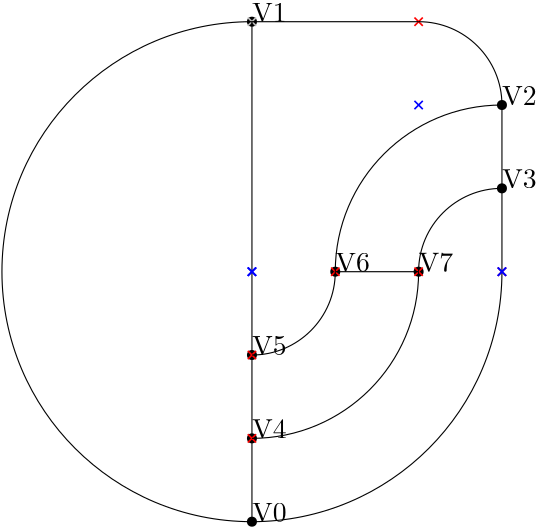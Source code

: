 <?xml version="1.0"?>
    <!DOCTYPE ipe SYSTEM "ipe.dtd">
    <ipe version="70005" creator="Ipe 7.1.4">
    <info created="D:20131106154934" modified="D:20131106160041"/>
    <preamble>\usepackage[english]{babel}</preamble>
    <ipestyle name="basic">
    <symbol name="arrow/arc(spx)">
    <path stroke="sym-stroke" fill="sym-stroke" pen="sym-pen">
    0 0 m
    -1 0.333 l
    -1 -0.333 l
    h
    </path>
    </symbol>
    <symbol name="arrow/farc(spx)">
    <path stroke="sym-stroke" fill="white" pen="sym-pen">
    0 0 m
    -1 0.333 l
    -1 -0.333 l
    h
    </path>
    </symbol>
    <symbol name="mark/circle(sx)" transformations="translations">
    <path fill="sym-stroke">
    0.6 0 0 0.6 0 0 e
    0.4 0 0 0.4 0 0 e
    </path>
    </symbol>
    <symbol name="mark/disk(sx)" transformations="translations">
    <path fill="sym-stroke">
    0.6 0 0 0.6 0 0 e
    </path>
    </symbol>
    <symbol name="mark/fdisk(sfx)" transformations="translations">
    <group>
    <path fill="sym-fill">
    0.5 0 0 0.5 0 0 e
    </path>
    <path fill="sym-stroke" fillrule="eofill">
    0.6 0 0 0.6 0 0 e
    0.4 0 0 0.4 0 0 e
    </path>
    </group>
    </symbol>
    <symbol name="mark/box(sx)" transformations="translations">
    <path fill="sym-stroke" fillrule="eofill">
    -0.6 -0.6 m
    0.6 -0.6 l
    0.6 0.6 l
    -0.6 0.6 l
    h
    -0.4 -0.4 m
    0.4 -0.4 l
    0.4 0.4 l
    -0.4 0.4 l
    h
    </path>
    </symbol>
    <symbol name="mark/square(sx)" transformations="translations">
    <path fill="sym-stroke">
    -0.6 -0.6 m
    0.6 -0.6 l
    0.6 0.6 l
    -0.6 0.6 l
    h
    </path>
    </symbol>
    <symbol name="mark/fsquare(sfx)" transformations="translations">
    <group>
    <path fill="sym-fill">
    -0.5 -0.5 m
    0.5 -0.5 l
    0.5 0.5 l
    -0.5 0.5 l
    h
    </path>
    <path fill="sym-stroke" fillrule="eofill">
    -0.6 -0.6 m
    0.6 -0.6 l
    0.6 0.6 l
    -0.6 0.6 l
    h
    -0.4 -0.4 m
    0.4 -0.4 l
    0.4 0.4 l
    -0.4 0.4 l
    h
    </path>
    </group>
    </symbol>
    <symbol name="mark/cross(sx)" transformations="translations">
    <group>
    <path fill="sym-stroke">
    -0.43 -0.57 m
    0.57 0.43 l
    0.43 0.57 l
    -0.57 -0.43 l
    h
    </path>
    <path fill="sym-stroke">
    -0.43 0.57 m
    0.57 -0.43 l
    0.43 -0.57 l
    -0.57 0.43 l
    h
    </path>
    </group>
    </symbol>
    <symbol name="arrow/fnormal(spx)">
    <path stroke="sym-stroke" fill="white" pen="sym-pen">
    0 0 m
    -1 0.333 l
    -1 -0.333 l
    h
    </path>
    </symbol>
    <symbol name="arrow/pointed(spx)">
    <path stroke="sym-stroke" fill="sym-stroke" pen="sym-pen">
    0 0 m
    -1 0.333 l
    -0.8 0 l
    -1 -0.333 l
    h
    </path>
    </symbol>
    <symbol name="arrow/fpointed(spx)">
    <path stroke="sym-stroke" fill="white" pen="sym-pen">
    0 0 m
    -1 0.333 l
    -0.8 0 l
    -1 -0.333 l
    h
    </path>
    </symbol>
    <symbol name="arrow/linear(spx)">
    <path stroke="sym-stroke" pen="sym-pen">
    -1 0.333 m
    0 0 l
    -1 -0.333 l
    </path>
    </symbol>
    <symbol name="arrow/fdouble(spx)">
    <path stroke="sym-stroke" fill="white" pen="sym-pen">
    0 0 m
    -1 0.333 l
    -1 -0.333 l
    h
    -1 0 m
    -2 0.333 l
    -2 -0.333 l
    h
    </path>
    </symbol>
    <symbol name="arrow/double(spx)">
    <path stroke="sym-stroke" fill="sym-stroke" pen="sym-pen">
    0 0 m
    -1 0.333 l
    -1 -0.333 l
    h
    -1 0 m
    -2 0.333 l
    -2 -0.333 l
    h
    </path>
    </symbol>
    <pen name="heavier" value="0.8"/>
    <pen name="fat" value="1.2"/>
    <pen name="ultrafat" value="2"/>
    <symbolsize name="large" value="5"/>
    <symbolsize name="small" value="2"/>
    <symbolsize name="tiny" value="1.1"/>
    <arrowsize name="large" value="10"/>
    <arrowsize name="small" value="5"/>
    <arrowsize name="tiny" value="3"/>
    <color name="red" value="1 0 0"/>
    <color name="green" value="0 1 0"/>
    <color name="blue" value="0 0 1"/>
    <color name="yellow" value="1 1 0"/>
    <color name="orange" value="1 0.647 0"/>
    <color name="gold" value="1 0.843 0"/>
    <color name="purple" value="0.627 0.125 0.941"/>
    <color name="gray" value="0.745"/>
    <color name="brown" value="0.647 0.165 0.165"/>
    <color name="navy" value="0 0 0.502"/>
    <color name="pink" value="1 0.753 0.796"/>
    <color name="seagreen" value="0.18 0.545 0.341"/>
    <color name="turquoise" value="0.251 0.878 0.816"/>
    <color name="violet" value="0.933 0.51 0.933"/>
    <color name="darkblue" value="0 0 0.545"/>
    <color name="darkcyan" value="0 0.545 0.545"/>
    <color name="darkgray" value="0.663"/>
    <color name="darkgreen" value="0 0.392 0"/>
    <color name="darkmagenta" value="0.545 0 0.545"/>
    <color name="darkorange" value="1 0.549 0"/>
    <color name="darkred" value="0.545 0 0"/>
    <color name="lightblue" value="0.678 0.847 0.902"/>
    <color name="lightcyan" value="0.878 1 1"/>
    <color name="lightgray" value="0.827"/>
    <color name="lightgreen" value="0.565 0.933 0.565"/>
    <color name="lightyellow" value="1 1 0.878"/>
    <dashstyle name="dashed" value="[4] 0"/>
    <dashstyle name="dotted" value="[1 3] 0"/>
    <dashstyle name="dash dotted" value="[4 2 1 2] 0"/>
    <dashstyle name="dash dot dotted" value="[4 2 1 2 1 2] 0"/>
    <textsize name="large" value="\large"/>
    <textsize name="Large" value="\Large"/>
    <textsize name="LARGE" value="\LARGE"/>
    <textsize name="huge" value="\huge"/>
    <textsize name="Huge" value="\Huge"/>
    <textsize name="small" value="\small"/>
    <textsize name="footnote" value="\footnotesize"/>
    <textsize name="tiny" value="\tiny"/>
    <textstyle name="center" begin="\begin{center}" end="\end{center}"/>
    <textstyle name="itemize" begin="\begin{itemize}" end="\end{itemize}"/>
    <textstyle name="item" begin="\begin{itemize}\item{}" end="\end{itemize}"/>
    <gridsize name="4 pts" value="4"/>
    <gridsize name="8 pts (~3 mm)" value="8"/>
    <gridsize name="16 pts (~6 mm)" value="16"/>
    <gridsize name="32 pts (~12 mm)" value="32"/>
    <gridsize name="10 pts (~3.5 mm)" value="10"/>
    <gridsize name="20 pts (~7 mm)" value="20"/>
    <gridsize name="14 pts (~5 mm)" value="14"/>
    <gridsize name="28 pts (~10 mm)" value="28"/>
    <gridsize name="56 pts (~20 mm)" value="56"/>
    <anglesize name="90 deg" value="90"/>
    <anglesize name="60 deg" value="60"/>
    <anglesize name="45 deg" value="45"/>
    <anglesize name="30 deg" value="30"/>
    <anglesize name="22.5 deg" value="22.5"/>
    <tiling name="falling" angle="-60" step="4" width="1"/>
    <tiling name="rising" angle="30" step="4" width="1"/>
    <layout paper="1000 1000" origin="0 0" frame="1000 1000" skip="32" crop="yes"/>
    </ipestyle>
    <page>
    <layer name="alpha"/>
    <view layers="alpha" active="alpha"/>
<use name="mark/disk(sx)" pos="430 600" size="normal" stroke="black"/>
<text transformations="translations" pos="430 600" stroke="black" type="label" width="190" height="10" depth="0" valign="baseline" size="normal">V0</text><use name="mark/disk(sx)" pos="430 780" size="normal" stroke="black"/>
<text transformations="translations" pos="430 780" stroke="black" type="label" width="190" height="10" depth="0" valign="baseline" size="normal">V1</text><use name="mark/disk(sx)" pos="520 750" size="normal" stroke="black"/>
<text transformations="translations" pos="520 750" stroke="black" type="label" width="190" height="10" depth="0" valign="baseline" size="normal">V2</text><use name="mark/disk(sx)" pos="520 720" size="normal" stroke="black"/>
<text transformations="translations" pos="520 720" stroke="black" type="label" width="190" height="10" depth="0" valign="baseline" size="normal">V3</text><use name="mark/disk(sx)" pos="430 630" size="normal" stroke="black"/>
<text transformations="translations" pos="430 630" stroke="black" type="label" width="190" height="10" depth="0" valign="baseline" size="normal">V4</text><use name="mark/disk(sx)" pos="430 660" size="normal" stroke="black"/>
<text transformations="translations" pos="430 660" stroke="black" type="label" width="190" height="10" depth="0" valign="baseline" size="normal">V5</text><use name="mark/disk(sx)" pos="460 690" size="normal" stroke="black"/>
<text transformations="translations" pos="460 690" stroke="black" type="label" width="190" height="10" depth="0" valign="baseline" size="normal">V6</text><use name="mark/disk(sx)" pos="490 690" size="normal" stroke="black"/>
<text transformations="translations" pos="490 690" stroke="black" type="label" width="190" height="10" depth="0" valign="baseline" size="normal">V7</text><use name="mark/cross(sx)" pos="430 780" size="normal" stroke="gray"/>
<path stroke="black" pen="normal" dash="normal">
 430 780 m
 430 780 l
 </path>
<path stroke="black" pen="normal" dash="normal">
 430 780 m
 90,000 0 0 90,000 430 690 430 600 a
</path>
<path stroke="black" pen="normal" dash="normal">
 430 600 m
 430 630 l
 </path>
<use name="mark/cross(sx)" pos="430 690" size="normal" stroke="blue"/>
<use name="mark/cross(sx)" pos="520 690" size="normal" stroke="red"/>
<path stroke="black" pen="normal" dash="normal">
 520 720 m
 520 690 l
 </path>
<path stroke="black" pen="normal" dash="normal">
 430 600 m
 90,000 0 0 90,000 430 690 520 690 a
</path>
<path stroke="black" pen="normal" dash="normal">
 430 780 m
 430 660 l
 </path>
<use name="mark/cross(sx)" pos="490 750" size="normal" stroke="blue"/>
<use name="mark/cross(sx)" pos="490 780" size="normal" stroke="red"/>
<path stroke="black" pen="normal" dash="normal">
 430 780 m
 490 780 l
 </path>
<path stroke="black" pen="normal" dash="normal">
 520 750 m
 30,000 0 0 30,000 490 750 490 780 a
</path>
<use name="mark/cross(sx)" pos="520 690" size="normal" stroke="blue"/>
<use name="mark/cross(sx)" pos="460 690" size="normal" stroke="red"/>
<path stroke="black" pen="normal" dash="normal">
 460 690 m
 460 690 l
 </path>
<path stroke="black" pen="normal" dash="normal">
 520 750 m
 60,000 0 0 60,000 520 690 460 690 a
</path>
<path stroke="black" pen="normal" dash="normal">
 520 750 m
 520 720 l
 </path>
<use name="mark/cross(sx)" pos="520 690" size="normal" stroke="blue"/>
<use name="mark/cross(sx)" pos="490 690" size="normal" stroke="red"/>
<path stroke="black" pen="normal" dash="normal">
 490 690 m
 490 690 l
 </path>
<path stroke="black" pen="normal" dash="normal">
 520 720 m
 30,000 0 0 30,000 520 690 490 690 a
</path>
<path stroke="black" pen="normal" dash="normal">
 430 630 m
 430 660 l
 </path>
<use name="mark/cross(sx)" pos="430 690" size="normal" stroke="blue"/>
<use name="mark/cross(sx)" pos="430 630" size="normal" stroke="red"/>
<path stroke="black" pen="normal" dash="normal">
 430 630 m
 430 630 l
 </path>
<path stroke="black" pen="normal" dash="normal">
 430 630 m
 60,000 0 0 60,000 430 690 490 690 a
</path>
<use name="mark/cross(sx)" pos="430 690" size="normal" stroke="blue"/>
<use name="mark/cross(sx)" pos="430 660" size="normal" stroke="red"/>
<path stroke="black" pen="normal" dash="normal">
 430 660 m
 430 660 l
 </path>
<path stroke="black" pen="normal" dash="normal">
 430 660 m
 30,000 0 0 30,000 430 690 460 690 a
</path>
<path stroke="black" pen="normal" dash="normal">
 460 690 m
 490 690 l
 </path>
</page>
</ipe>

